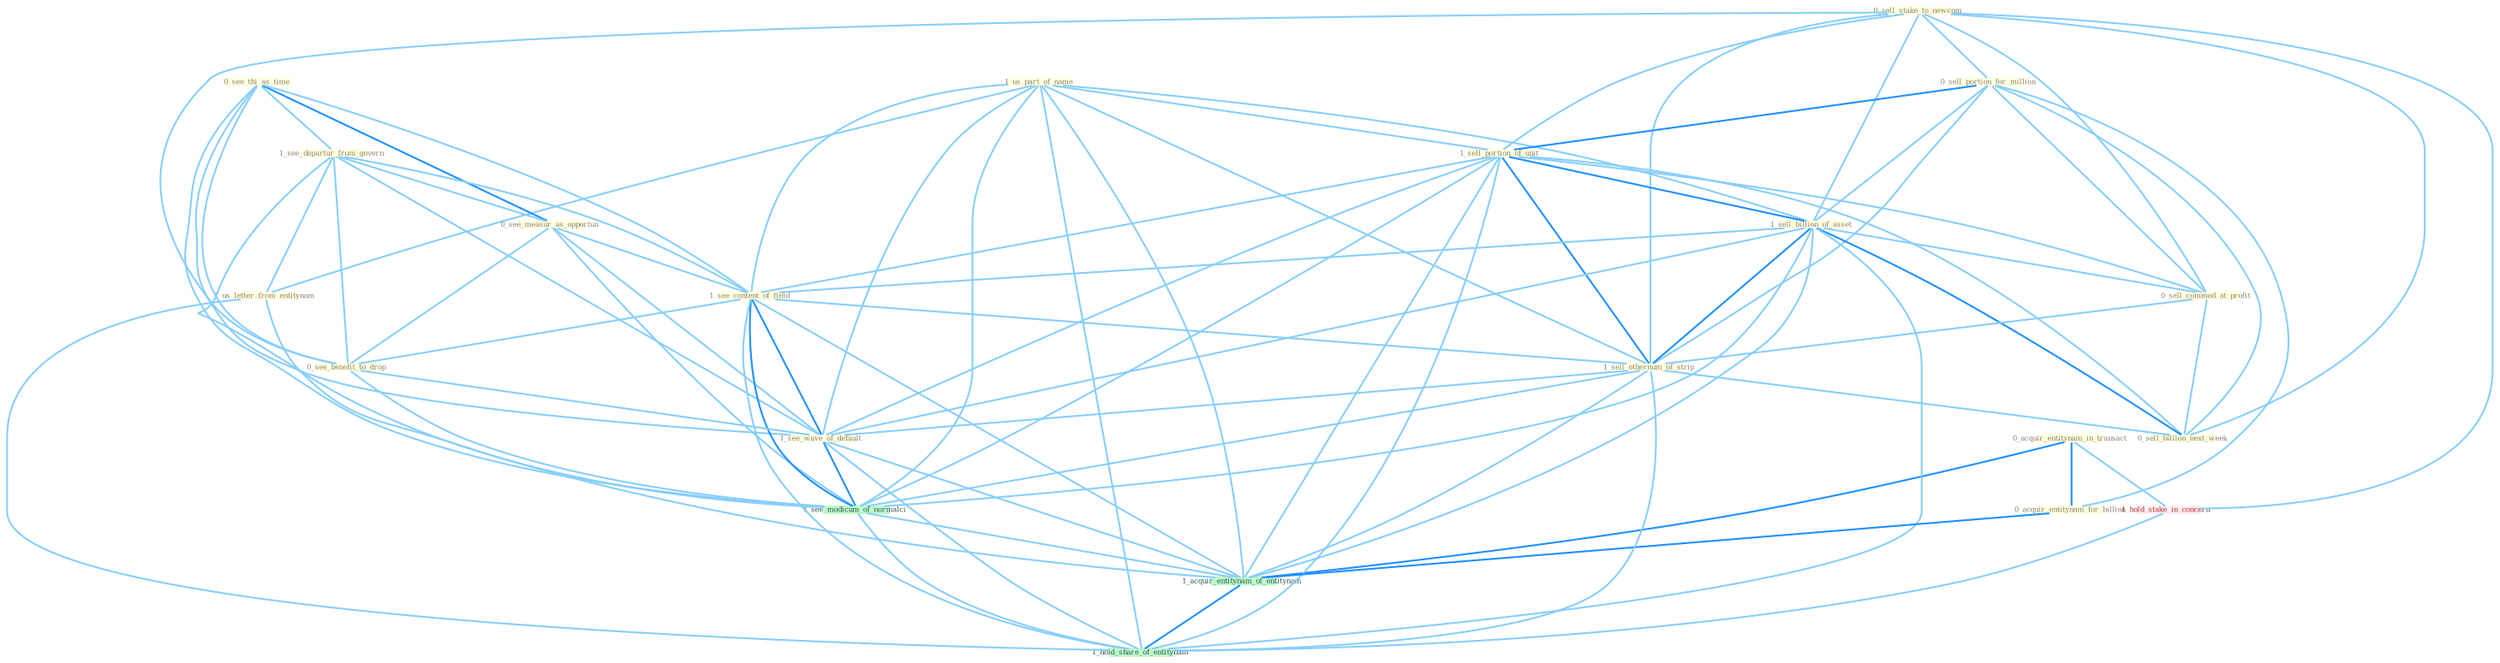 Graph G{ 
    node
    [shape=polygon,style=filled,width=.5,height=.06,color="#BDFCC9",fixedsize=true,fontsize=4,
    fontcolor="#2f4f4f"];
    {node
    [color="#ffffe0", fontcolor="#8b7d6b"] "1_us_part_of_name " "0_see_thi_as_time " "0_sell_stake_to_newcom " "0_sell_portion_for_million " "1_see_departur_from_govern " "1_us_letter_from_entitynam " "0_acquir_entitynam_in_transact " "1_sell_portion_of_unit " "0_see_measur_as_opportun " "1_sell_billion_of_asset " "0_acquir_entitynam_for_billion " "1_see_content_of_field " "0_sell_commod_at_profit " "1_sell_othernum_of_strip " "0_see_benefit_to_drop " "1_see_wave_of_default " "0_sell_billion_next_week "}
{node [color="#fff0f5", fontcolor="#b22222"] "1_hold_stake_in_concern "}
edge [color="#B0E2FF"];

	"1_us_part_of_name " -- "1_us_letter_from_entitynam " [w="1", color="#87cefa" ];
	"1_us_part_of_name " -- "1_sell_portion_of_unit " [w="1", color="#87cefa" ];
	"1_us_part_of_name " -- "1_sell_billion_of_asset " [w="1", color="#87cefa" ];
	"1_us_part_of_name " -- "1_see_content_of_field " [w="1", color="#87cefa" ];
	"1_us_part_of_name " -- "1_sell_othernum_of_strip " [w="1", color="#87cefa" ];
	"1_us_part_of_name " -- "1_see_wave_of_default " [w="1", color="#87cefa" ];
	"1_us_part_of_name " -- "1_see_modicum_of_normalci " [w="1", color="#87cefa" ];
	"1_us_part_of_name " -- "1_acquir_entitynam_of_entitynam " [w="1", color="#87cefa" ];
	"1_us_part_of_name " -- "1_hold_share_of_entitynam " [w="1", color="#87cefa" ];
	"0_see_thi_as_time " -- "1_see_departur_from_govern " [w="1", color="#87cefa" ];
	"0_see_thi_as_time " -- "0_see_measur_as_opportun " [w="2", color="#1e90ff" , len=0.8];
	"0_see_thi_as_time " -- "1_see_content_of_field " [w="1", color="#87cefa" ];
	"0_see_thi_as_time " -- "0_see_benefit_to_drop " [w="1", color="#87cefa" ];
	"0_see_thi_as_time " -- "1_see_wave_of_default " [w="1", color="#87cefa" ];
	"0_see_thi_as_time " -- "1_see_modicum_of_normalci " [w="1", color="#87cefa" ];
	"0_sell_stake_to_newcom " -- "0_sell_portion_for_million " [w="1", color="#87cefa" ];
	"0_sell_stake_to_newcom " -- "1_sell_portion_of_unit " [w="1", color="#87cefa" ];
	"0_sell_stake_to_newcom " -- "1_sell_billion_of_asset " [w="1", color="#87cefa" ];
	"0_sell_stake_to_newcom " -- "0_sell_commod_at_profit " [w="1", color="#87cefa" ];
	"0_sell_stake_to_newcom " -- "1_sell_othernum_of_strip " [w="1", color="#87cefa" ];
	"0_sell_stake_to_newcom " -- "0_see_benefit_to_drop " [w="1", color="#87cefa" ];
	"0_sell_stake_to_newcom " -- "0_sell_billion_next_week " [w="1", color="#87cefa" ];
	"0_sell_stake_to_newcom " -- "1_hold_stake_in_concern " [w="1", color="#87cefa" ];
	"0_sell_portion_for_million " -- "1_sell_portion_of_unit " [w="2", color="#1e90ff" , len=0.8];
	"0_sell_portion_for_million " -- "1_sell_billion_of_asset " [w="1", color="#87cefa" ];
	"0_sell_portion_for_million " -- "0_acquir_entitynam_for_billion " [w="1", color="#87cefa" ];
	"0_sell_portion_for_million " -- "0_sell_commod_at_profit " [w="1", color="#87cefa" ];
	"0_sell_portion_for_million " -- "1_sell_othernum_of_strip " [w="1", color="#87cefa" ];
	"0_sell_portion_for_million " -- "0_sell_billion_next_week " [w="1", color="#87cefa" ];
	"1_see_departur_from_govern " -- "1_us_letter_from_entitynam " [w="1", color="#87cefa" ];
	"1_see_departur_from_govern " -- "0_see_measur_as_opportun " [w="1", color="#87cefa" ];
	"1_see_departur_from_govern " -- "1_see_content_of_field " [w="1", color="#87cefa" ];
	"1_see_departur_from_govern " -- "0_see_benefit_to_drop " [w="1", color="#87cefa" ];
	"1_see_departur_from_govern " -- "1_see_wave_of_default " [w="1", color="#87cefa" ];
	"1_see_departur_from_govern " -- "1_see_modicum_of_normalci " [w="1", color="#87cefa" ];
	"1_us_letter_from_entitynam " -- "1_acquir_entitynam_of_entitynam " [w="1", color="#87cefa" ];
	"1_us_letter_from_entitynam " -- "1_hold_share_of_entitynam " [w="1", color="#87cefa" ];
	"0_acquir_entitynam_in_transact " -- "0_acquir_entitynam_for_billion " [w="2", color="#1e90ff" , len=0.8];
	"0_acquir_entitynam_in_transact " -- "1_hold_stake_in_concern " [w="1", color="#87cefa" ];
	"0_acquir_entitynam_in_transact " -- "1_acquir_entitynam_of_entitynam " [w="2", color="#1e90ff" , len=0.8];
	"1_sell_portion_of_unit " -- "1_sell_billion_of_asset " [w="2", color="#1e90ff" , len=0.8];
	"1_sell_portion_of_unit " -- "1_see_content_of_field " [w="1", color="#87cefa" ];
	"1_sell_portion_of_unit " -- "0_sell_commod_at_profit " [w="1", color="#87cefa" ];
	"1_sell_portion_of_unit " -- "1_sell_othernum_of_strip " [w="2", color="#1e90ff" , len=0.8];
	"1_sell_portion_of_unit " -- "1_see_wave_of_default " [w="1", color="#87cefa" ];
	"1_sell_portion_of_unit " -- "0_sell_billion_next_week " [w="1", color="#87cefa" ];
	"1_sell_portion_of_unit " -- "1_see_modicum_of_normalci " [w="1", color="#87cefa" ];
	"1_sell_portion_of_unit " -- "1_acquir_entitynam_of_entitynam " [w="1", color="#87cefa" ];
	"1_sell_portion_of_unit " -- "1_hold_share_of_entitynam " [w="1", color="#87cefa" ];
	"0_see_measur_as_opportun " -- "1_see_content_of_field " [w="1", color="#87cefa" ];
	"0_see_measur_as_opportun " -- "0_see_benefit_to_drop " [w="1", color="#87cefa" ];
	"0_see_measur_as_opportun " -- "1_see_wave_of_default " [w="1", color="#87cefa" ];
	"0_see_measur_as_opportun " -- "1_see_modicum_of_normalci " [w="1", color="#87cefa" ];
	"1_sell_billion_of_asset " -- "1_see_content_of_field " [w="1", color="#87cefa" ];
	"1_sell_billion_of_asset " -- "0_sell_commod_at_profit " [w="1", color="#87cefa" ];
	"1_sell_billion_of_asset " -- "1_sell_othernum_of_strip " [w="2", color="#1e90ff" , len=0.8];
	"1_sell_billion_of_asset " -- "1_see_wave_of_default " [w="1", color="#87cefa" ];
	"1_sell_billion_of_asset " -- "0_sell_billion_next_week " [w="2", color="#1e90ff" , len=0.8];
	"1_sell_billion_of_asset " -- "1_see_modicum_of_normalci " [w="1", color="#87cefa" ];
	"1_sell_billion_of_asset " -- "1_acquir_entitynam_of_entitynam " [w="1", color="#87cefa" ];
	"1_sell_billion_of_asset " -- "1_hold_share_of_entitynam " [w="1", color="#87cefa" ];
	"0_acquir_entitynam_for_billion " -- "1_acquir_entitynam_of_entitynam " [w="2", color="#1e90ff" , len=0.8];
	"1_see_content_of_field " -- "1_sell_othernum_of_strip " [w="1", color="#87cefa" ];
	"1_see_content_of_field " -- "0_see_benefit_to_drop " [w="1", color="#87cefa" ];
	"1_see_content_of_field " -- "1_see_wave_of_default " [w="2", color="#1e90ff" , len=0.8];
	"1_see_content_of_field " -- "1_see_modicum_of_normalci " [w="2", color="#1e90ff" , len=0.8];
	"1_see_content_of_field " -- "1_acquir_entitynam_of_entitynam " [w="1", color="#87cefa" ];
	"1_see_content_of_field " -- "1_hold_share_of_entitynam " [w="1", color="#87cefa" ];
	"0_sell_commod_at_profit " -- "1_sell_othernum_of_strip " [w="1", color="#87cefa" ];
	"0_sell_commod_at_profit " -- "0_sell_billion_next_week " [w="1", color="#87cefa" ];
	"1_sell_othernum_of_strip " -- "1_see_wave_of_default " [w="1", color="#87cefa" ];
	"1_sell_othernum_of_strip " -- "0_sell_billion_next_week " [w="1", color="#87cefa" ];
	"1_sell_othernum_of_strip " -- "1_see_modicum_of_normalci " [w="1", color="#87cefa" ];
	"1_sell_othernum_of_strip " -- "1_acquir_entitynam_of_entitynam " [w="1", color="#87cefa" ];
	"1_sell_othernum_of_strip " -- "1_hold_share_of_entitynam " [w="1", color="#87cefa" ];
	"0_see_benefit_to_drop " -- "1_see_wave_of_default " [w="1", color="#87cefa" ];
	"0_see_benefit_to_drop " -- "1_see_modicum_of_normalci " [w="1", color="#87cefa" ];
	"1_see_wave_of_default " -- "1_see_modicum_of_normalci " [w="2", color="#1e90ff" , len=0.8];
	"1_see_wave_of_default " -- "1_acquir_entitynam_of_entitynam " [w="1", color="#87cefa" ];
	"1_see_wave_of_default " -- "1_hold_share_of_entitynam " [w="1", color="#87cefa" ];
	"1_hold_stake_in_concern " -- "1_hold_share_of_entitynam " [w="1", color="#87cefa" ];
	"1_see_modicum_of_normalci " -- "1_acquir_entitynam_of_entitynam " [w="1", color="#87cefa" ];
	"1_see_modicum_of_normalci " -- "1_hold_share_of_entitynam " [w="1", color="#87cefa" ];
	"1_acquir_entitynam_of_entitynam " -- "1_hold_share_of_entitynam " [w="2", color="#1e90ff" , len=0.8];
}
